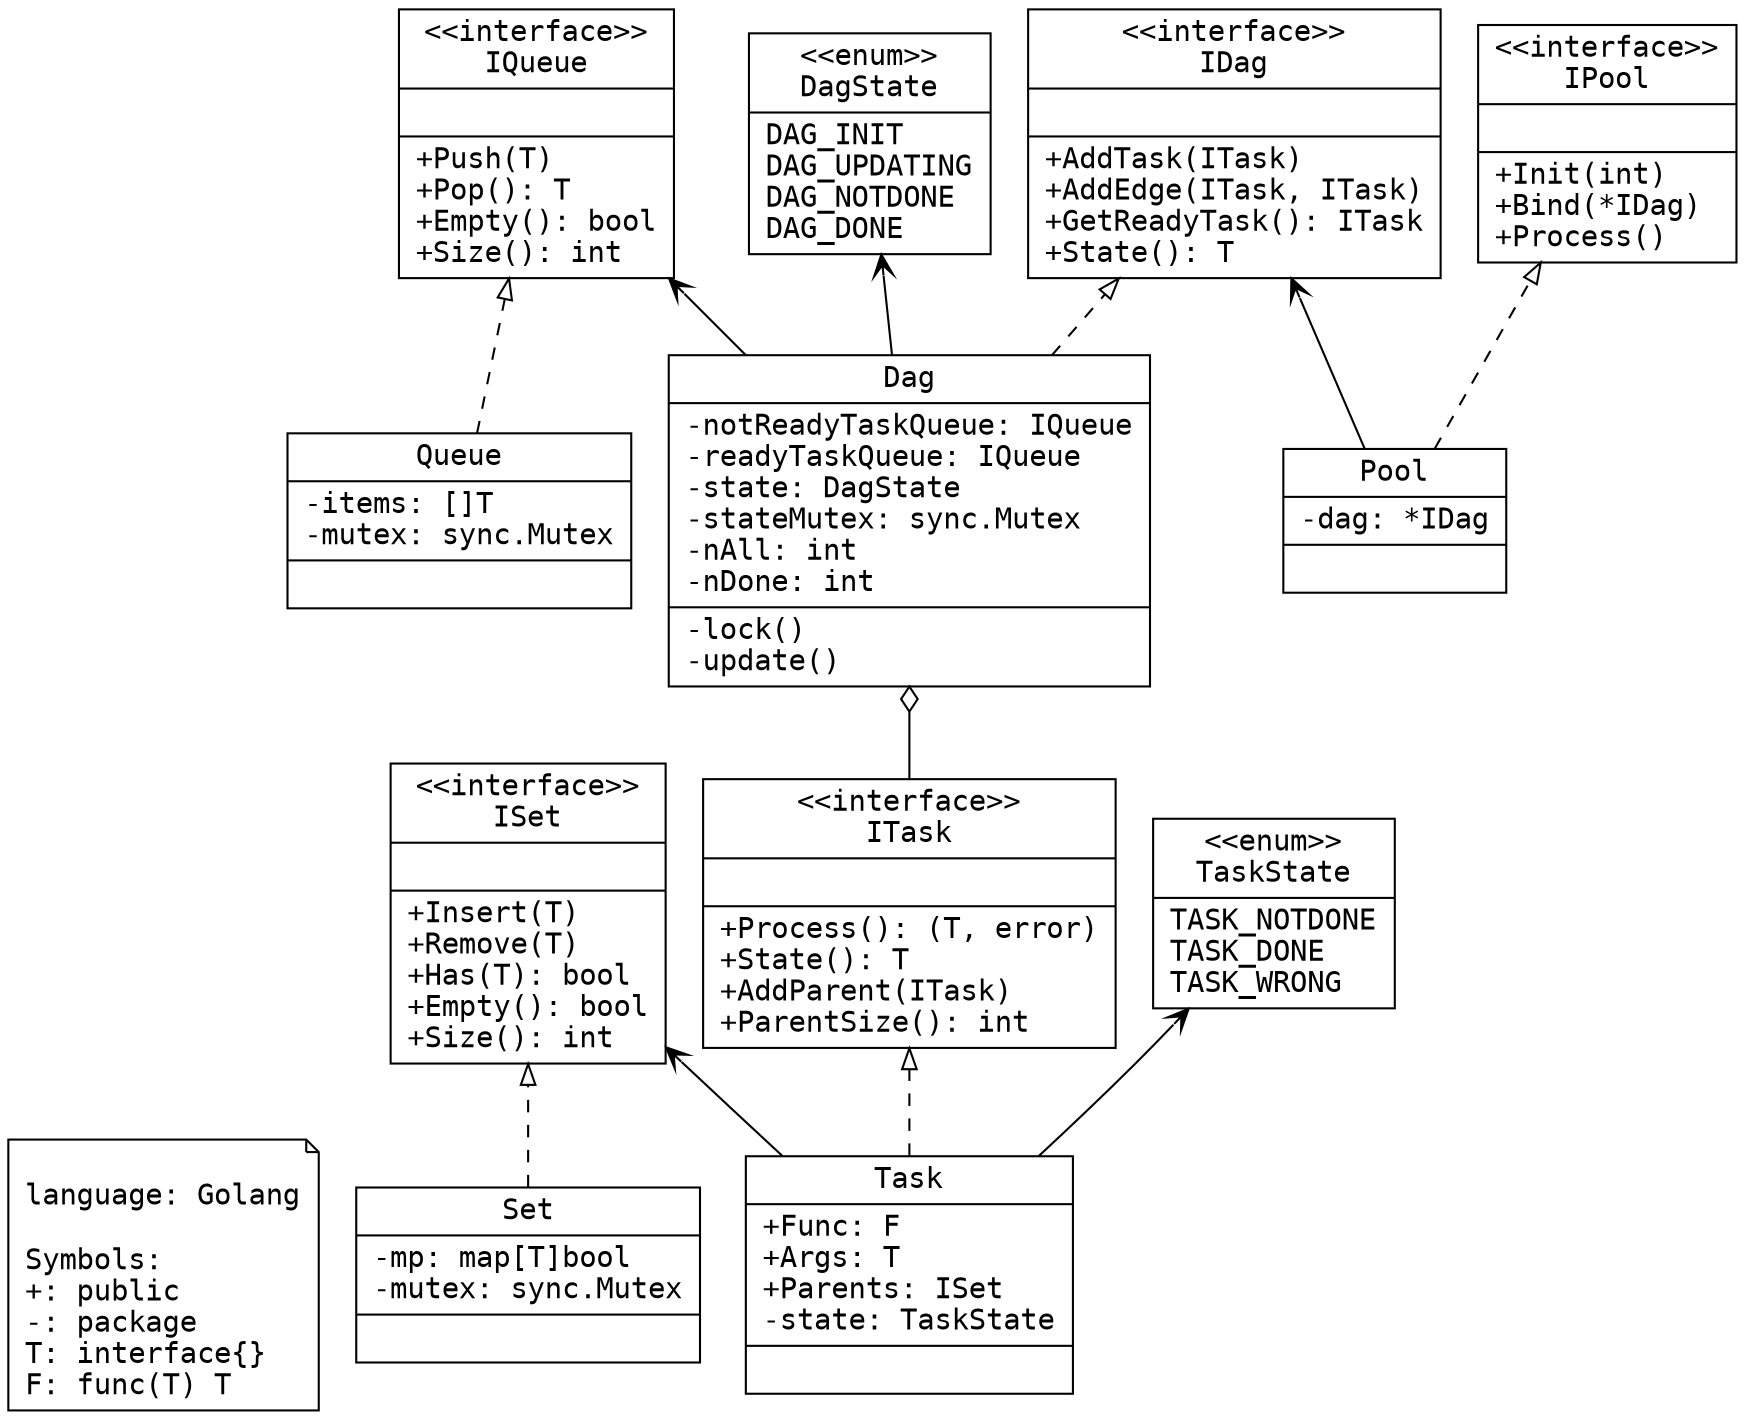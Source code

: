 digraph stargo {
    rankdir=BT

    graph [fontname = "Consolas"];
    node [fontname = "Consolas"];
    edge [fontname = "Consolas"];

    node [
        shape = "note"
    ]

    note01 [
        label = "\llanguage: Golang\l\lSymbols:\l+: public\l-: package\lT: interface{}\lF: func(T) T\l"
    ]

    node [
        shape = "record"
    ]

    IQueue [
        label = "{\<\<interface\>\>\nIQueue||+Push(T)\l+Pop(): T\l+Empty(): bool\l+Size(): int\l}"
    ]

    ISet [
        label = "{\<\<interface\>\>\nISet||+Insert(T)\l+Remove(T)\l+Has(T): bool\l+Empty(): bool\l+Size(): int\l}"
    ]

    ITask [
        label = "{\<\<interface\>\>\nITask||+Process(): (T, error)\l+State(): T\l+AddParent(ITask)\l+ParentSize(): int\l}"
    ]

    IDag [
        label = "{\<\<interface\>\>\nIDag||+AddTask(ITask)\l+AddEdge(ITask, ITask)\l+GetReadyTask(): ITask\l+State(): T\l}"
    ]

    IPool [
        label = "{\<\<interface\>\>\nIPool||+Init(int)\l+Bind(*IDag)\l+Process()\l}"
    ]

    Queue [
        label = "{Queue|-items: []T\l-mutex: sync.Mutex\l|}"
    ]

    Set [
        label = "{Set|-mp: map[T]bool\l-mutex: sync.Mutex\l|}"
    ]

    Task [
        label = "{Task|+Func: F\l+Args: T\l+Parents: ISet\l-state: TaskState\l|}"
    ]

    TaskState [
        label = "{\<\<enum\>\>\nTaskState\n|TASK_NOTDONE\lTASK_DONE\lTASK_WRONG\l}"
    ]

    Dag [
        label = "{Dag|-notReadyTaskQueue: IQueue\l-readyTaskQueue: IQueue\l-state: DagState\l-stateMutex: sync.Mutex\l-nAll: int\l-nDone: int\l|-lock()\l-update()\l}"
    ]

    DagState [
        label = "{\<\<enum\>\>\nDagState\n|DAG_INIT\lDAG_UPDATING\lDAG_NOTDONE\lDAG_DONE\l}"
    ]

    Pool [
        label = "{Pool|-dag: *IDag\l|}"
    ]

    edge [
        style=dashed 
        arrowhead=empty
    ]

    Queue -> IQueue
    Set -> ISet
    Task -> ITask 
    Dag -> IDag 
    Pool -> IPool

    edge [
        style=solid
        arrowhead=vee
    ]

    Task -> ISet
    Task -> TaskState
    Dag -> IQueue
    Dag -> DagState
    Pool -> IDag 

    edge [
        style=solid
        arrowhead=odiamond
    ]

    ITask -> Dag


}